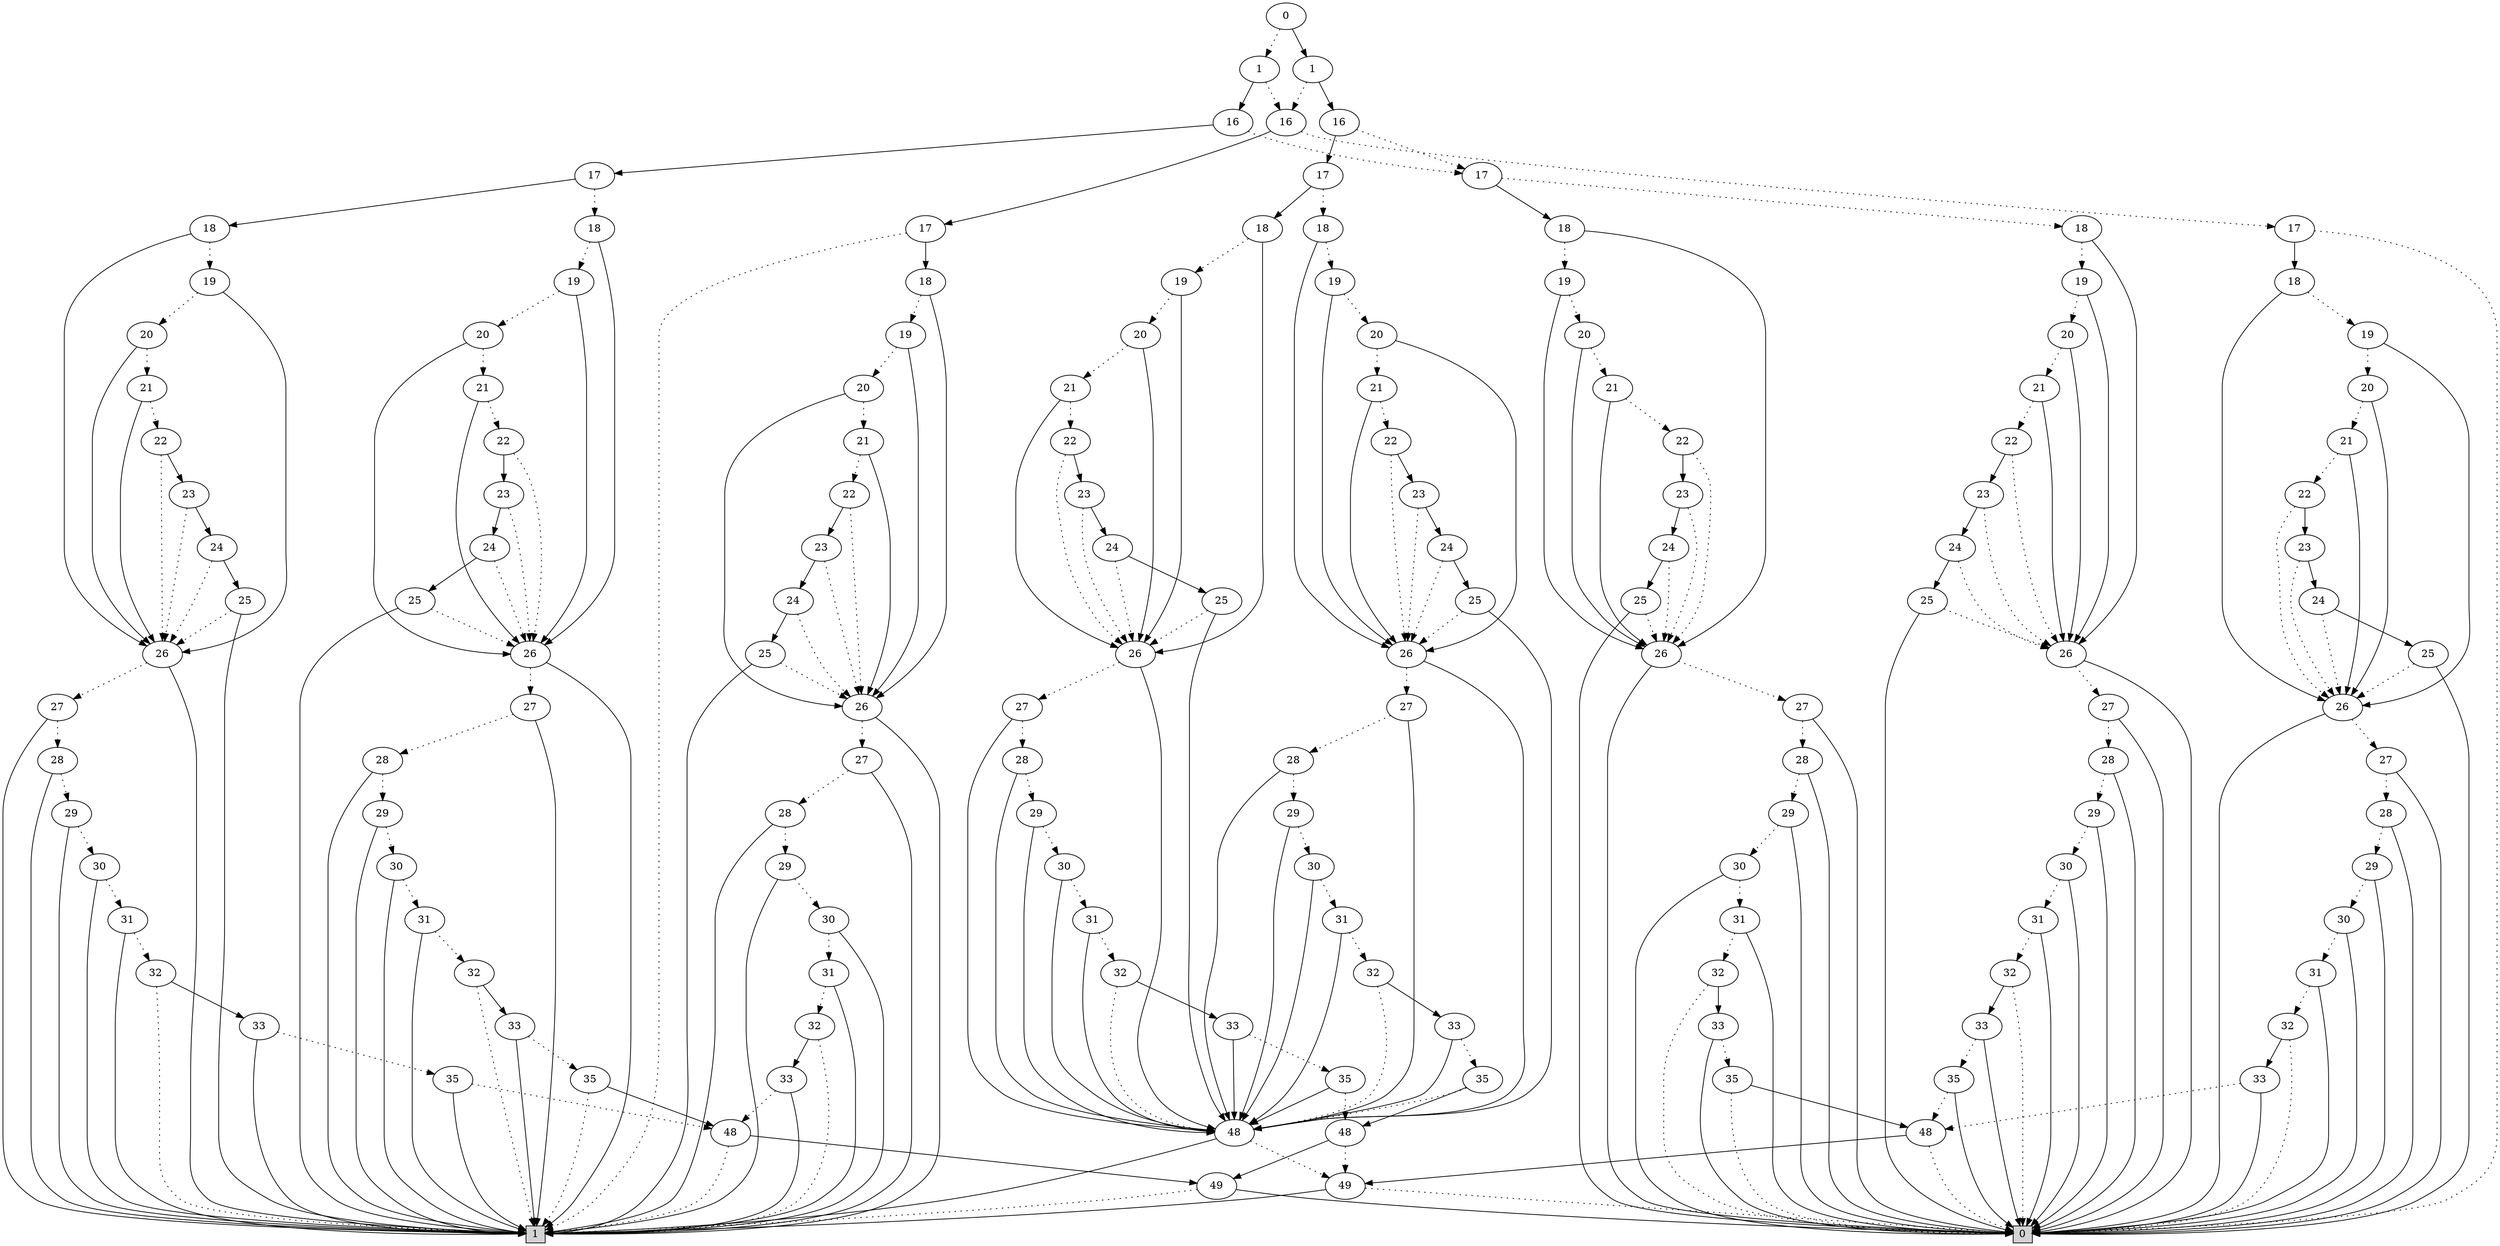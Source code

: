 digraph G {
0 [shape=box, label="0", style=filled, shape=box, height=0.3, width=0.3];
1 [shape=box, label="1", style=filled, shape=box, height=0.3, width=0.3];
162085 [label="0"];
162085 -> 162065 [style=dotted];
162085 -> 162084 [style=filled];
162065 [label="1"];
162065 -> 162062 [style=dotted];
162065 -> 162064 [style=filled];
162062 [label="16"];
162062 -> 155128 [style=dotted];
162062 -> 156279 [style=filled];
155128 [label="17"];
155128 -> 0 [style=dotted];
155128 -> 155091 [style=filled];
155091 [label="18"];
155091 -> 155090 [style=dotted];
155091 -> 42716 [style=filled];
155090 [label="19"];
155090 -> 155089 [style=dotted];
155090 -> 42716 [style=filled];
155089 [label="20"];
155089 -> 155088 [style=dotted];
155089 -> 42716 [style=filled];
155088 [label="21"];
155088 -> 155087 [style=dotted];
155088 -> 42716 [style=filled];
155087 [label="22"];
155087 -> 42716 [style=dotted];
155087 -> 155086 [style=filled];
42716 [label="26"];
42716 -> 42715 [style=dotted];
42716 -> 0 [style=filled];
42715 [label="27"];
42715 -> 42714 [style=dotted];
42715 -> 0 [style=filled];
42714 [label="28"];
42714 -> 42713 [style=dotted];
42714 -> 0 [style=filled];
42713 [label="29"];
42713 -> 42712 [style=dotted];
42713 -> 0 [style=filled];
42712 [label="30"];
42712 -> 42711 [style=dotted];
42712 -> 0 [style=filled];
42711 [label="31"];
42711 -> 42710 [style=dotted];
42711 -> 0 [style=filled];
42710 [label="32"];
42710 -> 0 [style=dotted];
42710 -> 42709 [style=filled];
42709 [label="33"];
42709 -> 4598 [style=dotted];
42709 -> 0 [style=filled];
4598 [label="48"];
4598 -> 0 [style=dotted];
4598 -> 100 [style=filled];
100 [label="49"];
100 -> 0 [style=dotted];
100 -> 1 [style=filled];
155086 [label="23"];
155086 -> 42716 [style=dotted];
155086 -> 155085 [style=filled];
155085 [label="24"];
155085 -> 42716 [style=dotted];
155085 -> 155084 [style=filled];
155084 [label="25"];
155084 -> 42716 [style=dotted];
155084 -> 0 [style=filled];
156279 [label="17"];
156279 -> 1 [style=dotted];
156279 -> 155099 [style=filled];
155099 [label="18"];
155099 -> 155098 [style=dotted];
155099 -> 90773 [style=filled];
155098 [label="19"];
155098 -> 155097 [style=dotted];
155098 -> 90773 [style=filled];
155097 [label="20"];
155097 -> 155096 [style=dotted];
155097 -> 90773 [style=filled];
155096 [label="21"];
155096 -> 155095 [style=dotted];
155096 -> 90773 [style=filled];
155095 [label="22"];
155095 -> 90773 [style=dotted];
155095 -> 155094 [style=filled];
90773 [label="26"];
90773 -> 90772 [style=dotted];
90773 -> 1 [style=filled];
90772 [label="27"];
90772 -> 90771 [style=dotted];
90772 -> 1 [style=filled];
90771 [label="28"];
90771 -> 90770 [style=dotted];
90771 -> 1 [style=filled];
90770 [label="29"];
90770 -> 90769 [style=dotted];
90770 -> 1 [style=filled];
90769 [label="30"];
90769 -> 90768 [style=dotted];
90769 -> 1 [style=filled];
90768 [label="31"];
90768 -> 90767 [style=dotted];
90768 -> 1 [style=filled];
90767 [label="32"];
90767 -> 1 [style=dotted];
90767 -> 90766 [style=filled];
90766 [label="33"];
90766 -> 4600 [style=dotted];
90766 -> 1 [style=filled];
4600 [label="48"];
4600 -> 1 [style=dotted];
4600 -> 101 [style=filled];
101 [label="49"];
101 -> 1 [style=dotted];
101 -> 0 [style=filled];
155094 [label="23"];
155094 -> 90773 [style=dotted];
155094 -> 155093 [style=filled];
155093 [label="24"];
155093 -> 90773 [style=dotted];
155093 -> 155092 [style=filled];
155092 [label="25"];
155092 -> 90773 [style=dotted];
155092 -> 1 [style=filled];
162064 [label="16"];
162064 -> 162017 [style=dotted];
162064 -> 162063 [style=filled];
162017 [label="17"];
162017 -> 162008 [style=dotted];
162017 -> 162016 [style=filled];
162008 [label="18"];
162008 -> 162007 [style=dotted];
162008 -> 154723 [style=filled];
162007 [label="19"];
162007 -> 162006 [style=dotted];
162007 -> 154723 [style=filled];
162006 [label="20"];
162006 -> 162005 [style=dotted];
162006 -> 154723 [style=filled];
162005 [label="21"];
162005 -> 162004 [style=dotted];
162005 -> 154723 [style=filled];
162004 [label="22"];
162004 -> 154723 [style=dotted];
162004 -> 162003 [style=filled];
154723 [label="26"];
154723 -> 154722 [style=dotted];
154723 -> 0 [style=filled];
154722 [label="27"];
154722 -> 154721 [style=dotted];
154722 -> 0 [style=filled];
154721 [label="28"];
154721 -> 154720 [style=dotted];
154721 -> 0 [style=filled];
154720 [label="29"];
154720 -> 154719 [style=dotted];
154720 -> 0 [style=filled];
154719 [label="30"];
154719 -> 154718 [style=dotted];
154719 -> 0 [style=filled];
154718 [label="31"];
154718 -> 154717 [style=dotted];
154718 -> 0 [style=filled];
154717 [label="32"];
154717 -> 0 [style=dotted];
154717 -> 154716 [style=filled];
154716 [label="33"];
154716 -> 154646 [style=dotted];
154716 -> 0 [style=filled];
154646 [label="35"];
154646 -> 4598 [style=dotted];
154646 -> 0 [style=filled];
162003 [label="23"];
162003 -> 154723 [style=dotted];
162003 -> 162002 [style=filled];
162002 [label="24"];
162002 -> 154723 [style=dotted];
162002 -> 162001 [style=filled];
162001 [label="25"];
162001 -> 154723 [style=dotted];
162001 -> 0 [style=filled];
162016 [label="18"];
162016 -> 162015 [style=dotted];
162016 -> 154739 [style=filled];
162015 [label="19"];
162015 -> 162014 [style=dotted];
162015 -> 154739 [style=filled];
162014 [label="20"];
162014 -> 162013 [style=dotted];
162014 -> 154739 [style=filled];
162013 [label="21"];
162013 -> 162012 [style=dotted];
162013 -> 154739 [style=filled];
162012 [label="22"];
162012 -> 154739 [style=dotted];
162012 -> 162011 [style=filled];
154739 [label="26"];
154739 -> 154738 [style=dotted];
154739 -> 0 [style=filled];
154738 [label="27"];
154738 -> 154737 [style=dotted];
154738 -> 0 [style=filled];
154737 [label="28"];
154737 -> 154736 [style=dotted];
154737 -> 0 [style=filled];
154736 [label="29"];
154736 -> 154735 [style=dotted];
154736 -> 0 [style=filled];
154735 [label="30"];
154735 -> 154734 [style=dotted];
154735 -> 0 [style=filled];
154734 [label="31"];
154734 -> 154733 [style=dotted];
154734 -> 0 [style=filled];
154733 [label="32"];
154733 -> 0 [style=dotted];
154733 -> 154732 [style=filled];
154732 [label="33"];
154732 -> 42837 [style=dotted];
154732 -> 0 [style=filled];
42837 [label="35"];
42837 -> 0 [style=dotted];
42837 -> 4598 [style=filled];
162011 [label="23"];
162011 -> 154739 [style=dotted];
162011 -> 162010 [style=filled];
162010 [label="24"];
162010 -> 154739 [style=dotted];
162010 -> 162009 [style=filled];
162009 [label="25"];
162009 -> 154739 [style=dotted];
162009 -> 0 [style=filled];
162063 [label="17"];
162063 -> 162035 [style=dotted];
162063 -> 162027 [style=filled];
162035 [label="18"];
162035 -> 162034 [style=dotted];
162035 -> 154775 [style=filled];
162034 [label="19"];
162034 -> 162033 [style=dotted];
162034 -> 154775 [style=filled];
162033 [label="20"];
162033 -> 162032 [style=dotted];
162033 -> 154775 [style=filled];
162032 [label="21"];
162032 -> 162031 [style=dotted];
162032 -> 154775 [style=filled];
162031 [label="22"];
162031 -> 154775 [style=dotted];
162031 -> 162030 [style=filled];
154775 [label="26"];
154775 -> 154774 [style=dotted];
154775 -> 1 [style=filled];
154774 [label="27"];
154774 -> 154773 [style=dotted];
154774 -> 1 [style=filled];
154773 [label="28"];
154773 -> 154772 [style=dotted];
154773 -> 1 [style=filled];
154772 [label="29"];
154772 -> 154771 [style=dotted];
154772 -> 1 [style=filled];
154771 [label="30"];
154771 -> 154770 [style=dotted];
154771 -> 1 [style=filled];
154770 [label="31"];
154770 -> 154769 [style=dotted];
154770 -> 1 [style=filled];
154769 [label="32"];
154769 -> 1 [style=dotted];
154769 -> 154768 [style=filled];
154768 [label="33"];
154768 -> 42854 [style=dotted];
154768 -> 1 [style=filled];
42854 [label="35"];
42854 -> 1 [style=dotted];
42854 -> 4600 [style=filled];
162030 [label="23"];
162030 -> 154775 [style=dotted];
162030 -> 162029 [style=filled];
162029 [label="24"];
162029 -> 154775 [style=dotted];
162029 -> 162028 [style=filled];
162028 [label="25"];
162028 -> 154775 [style=dotted];
162028 -> 1 [style=filled];
162027 [label="18"];
162027 -> 162026 [style=dotted];
162027 -> 154759 [style=filled];
162026 [label="19"];
162026 -> 162025 [style=dotted];
162026 -> 154759 [style=filled];
162025 [label="20"];
162025 -> 162024 [style=dotted];
162025 -> 154759 [style=filled];
162024 [label="21"];
162024 -> 162023 [style=dotted];
162024 -> 154759 [style=filled];
162023 [label="22"];
162023 -> 154759 [style=dotted];
162023 -> 162022 [style=filled];
154759 [label="26"];
154759 -> 154758 [style=dotted];
154759 -> 1 [style=filled];
154758 [label="27"];
154758 -> 154757 [style=dotted];
154758 -> 1 [style=filled];
154757 [label="28"];
154757 -> 154756 [style=dotted];
154757 -> 1 [style=filled];
154756 [label="29"];
154756 -> 154755 [style=dotted];
154756 -> 1 [style=filled];
154755 [label="30"];
154755 -> 154754 [style=dotted];
154755 -> 1 [style=filled];
154754 [label="31"];
154754 -> 154753 [style=dotted];
154754 -> 1 [style=filled];
154753 [label="32"];
154753 -> 1 [style=dotted];
154753 -> 154752 [style=filled];
154752 [label="33"];
154752 -> 154660 [style=dotted];
154752 -> 1 [style=filled];
154660 [label="35"];
154660 -> 4600 [style=dotted];
154660 -> 1 [style=filled];
162022 [label="23"];
162022 -> 154759 [style=dotted];
162022 -> 162021 [style=filled];
162021 [label="24"];
162021 -> 154759 [style=dotted];
162021 -> 162020 [style=filled];
162020 [label="25"];
162020 -> 154759 [style=dotted];
162020 -> 1 [style=filled];
162084 [label="1"];
162084 -> 162062 [style=dotted];
162084 -> 162083 [style=filled];
162083 [label="16"];
162083 -> 162017 [style=dotted];
162083 -> 162082 [style=filled];
162082 [label="17"];
162082 -> 162073 [style=dotted];
162082 -> 162081 [style=filled];
162073 [label="18"];
162073 -> 162072 [style=dotted];
162073 -> 154979 [style=filled];
162072 [label="19"];
162072 -> 162071 [style=dotted];
162072 -> 154979 [style=filled];
162071 [label="20"];
162071 -> 162070 [style=dotted];
162071 -> 154979 [style=filled];
162070 [label="21"];
162070 -> 162069 [style=dotted];
162070 -> 154979 [style=filled];
162069 [label="22"];
162069 -> 154979 [style=dotted];
162069 -> 162068 [style=filled];
154979 [label="26"];
154979 -> 154978 [style=dotted];
154979 -> 42471 [style=filled];
154978 [label="27"];
154978 -> 154977 [style=dotted];
154978 -> 42471 [style=filled];
154977 [label="28"];
154977 -> 154976 [style=dotted];
154977 -> 42471 [style=filled];
154976 [label="29"];
154976 -> 154975 [style=dotted];
154976 -> 42471 [style=filled];
154975 [label="30"];
154975 -> 154974 [style=dotted];
154975 -> 42471 [style=filled];
154974 [label="31"];
154974 -> 154973 [style=dotted];
154974 -> 42471 [style=filled];
154973 [label="32"];
154973 -> 42471 [style=dotted];
154973 -> 154972 [style=filled];
42471 [label="48"];
42471 -> 100 [style=dotted];
42471 -> 1 [style=filled];
154972 [label="33"];
154972 -> 154937 [style=dotted];
154972 -> 42471 [style=filled];
154937 [label="35"];
154937 -> 42471 [style=dotted];
154937 -> 42616 [style=filled];
42616 [label="48"];
42616 -> 100 [style=dotted];
42616 -> 101 [style=filled];
162068 [label="23"];
162068 -> 154979 [style=dotted];
162068 -> 162067 [style=filled];
162067 [label="24"];
162067 -> 154979 [style=dotted];
162067 -> 162066 [style=filled];
162066 [label="25"];
162066 -> 154979 [style=dotted];
162066 -> 42471 [style=filled];
162081 [label="18"];
162081 -> 162080 [style=dotted];
162081 -> 154995 [style=filled];
162080 [label="19"];
162080 -> 162079 [style=dotted];
162080 -> 154995 [style=filled];
162079 [label="20"];
162079 -> 162078 [style=dotted];
162079 -> 154995 [style=filled];
162078 [label="21"];
162078 -> 162077 [style=dotted];
162078 -> 154995 [style=filled];
162077 [label="22"];
162077 -> 154995 [style=dotted];
162077 -> 162076 [style=filled];
154995 [label="26"];
154995 -> 154994 [style=dotted];
154995 -> 42471 [style=filled];
154994 [label="27"];
154994 -> 154993 [style=dotted];
154994 -> 42471 [style=filled];
154993 [label="28"];
154993 -> 154992 [style=dotted];
154993 -> 42471 [style=filled];
154992 [label="29"];
154992 -> 154991 [style=dotted];
154992 -> 42471 [style=filled];
154991 [label="30"];
154991 -> 154990 [style=dotted];
154991 -> 42471 [style=filled];
154990 [label="31"];
154990 -> 154989 [style=dotted];
154990 -> 42471 [style=filled];
154989 [label="32"];
154989 -> 42471 [style=dotted];
154989 -> 154988 [style=filled];
154988 [label="33"];
154988 -> 154954 [style=dotted];
154988 -> 42471 [style=filled];
154954 [label="35"];
154954 -> 42616 [style=dotted];
154954 -> 42471 [style=filled];
162076 [label="23"];
162076 -> 154995 [style=dotted];
162076 -> 162075 [style=filled];
162075 [label="24"];
162075 -> 154995 [style=dotted];
162075 -> 162074 [style=filled];
162074 [label="25"];
162074 -> 154995 [style=dotted];
162074 -> 42471 [style=filled];
}
